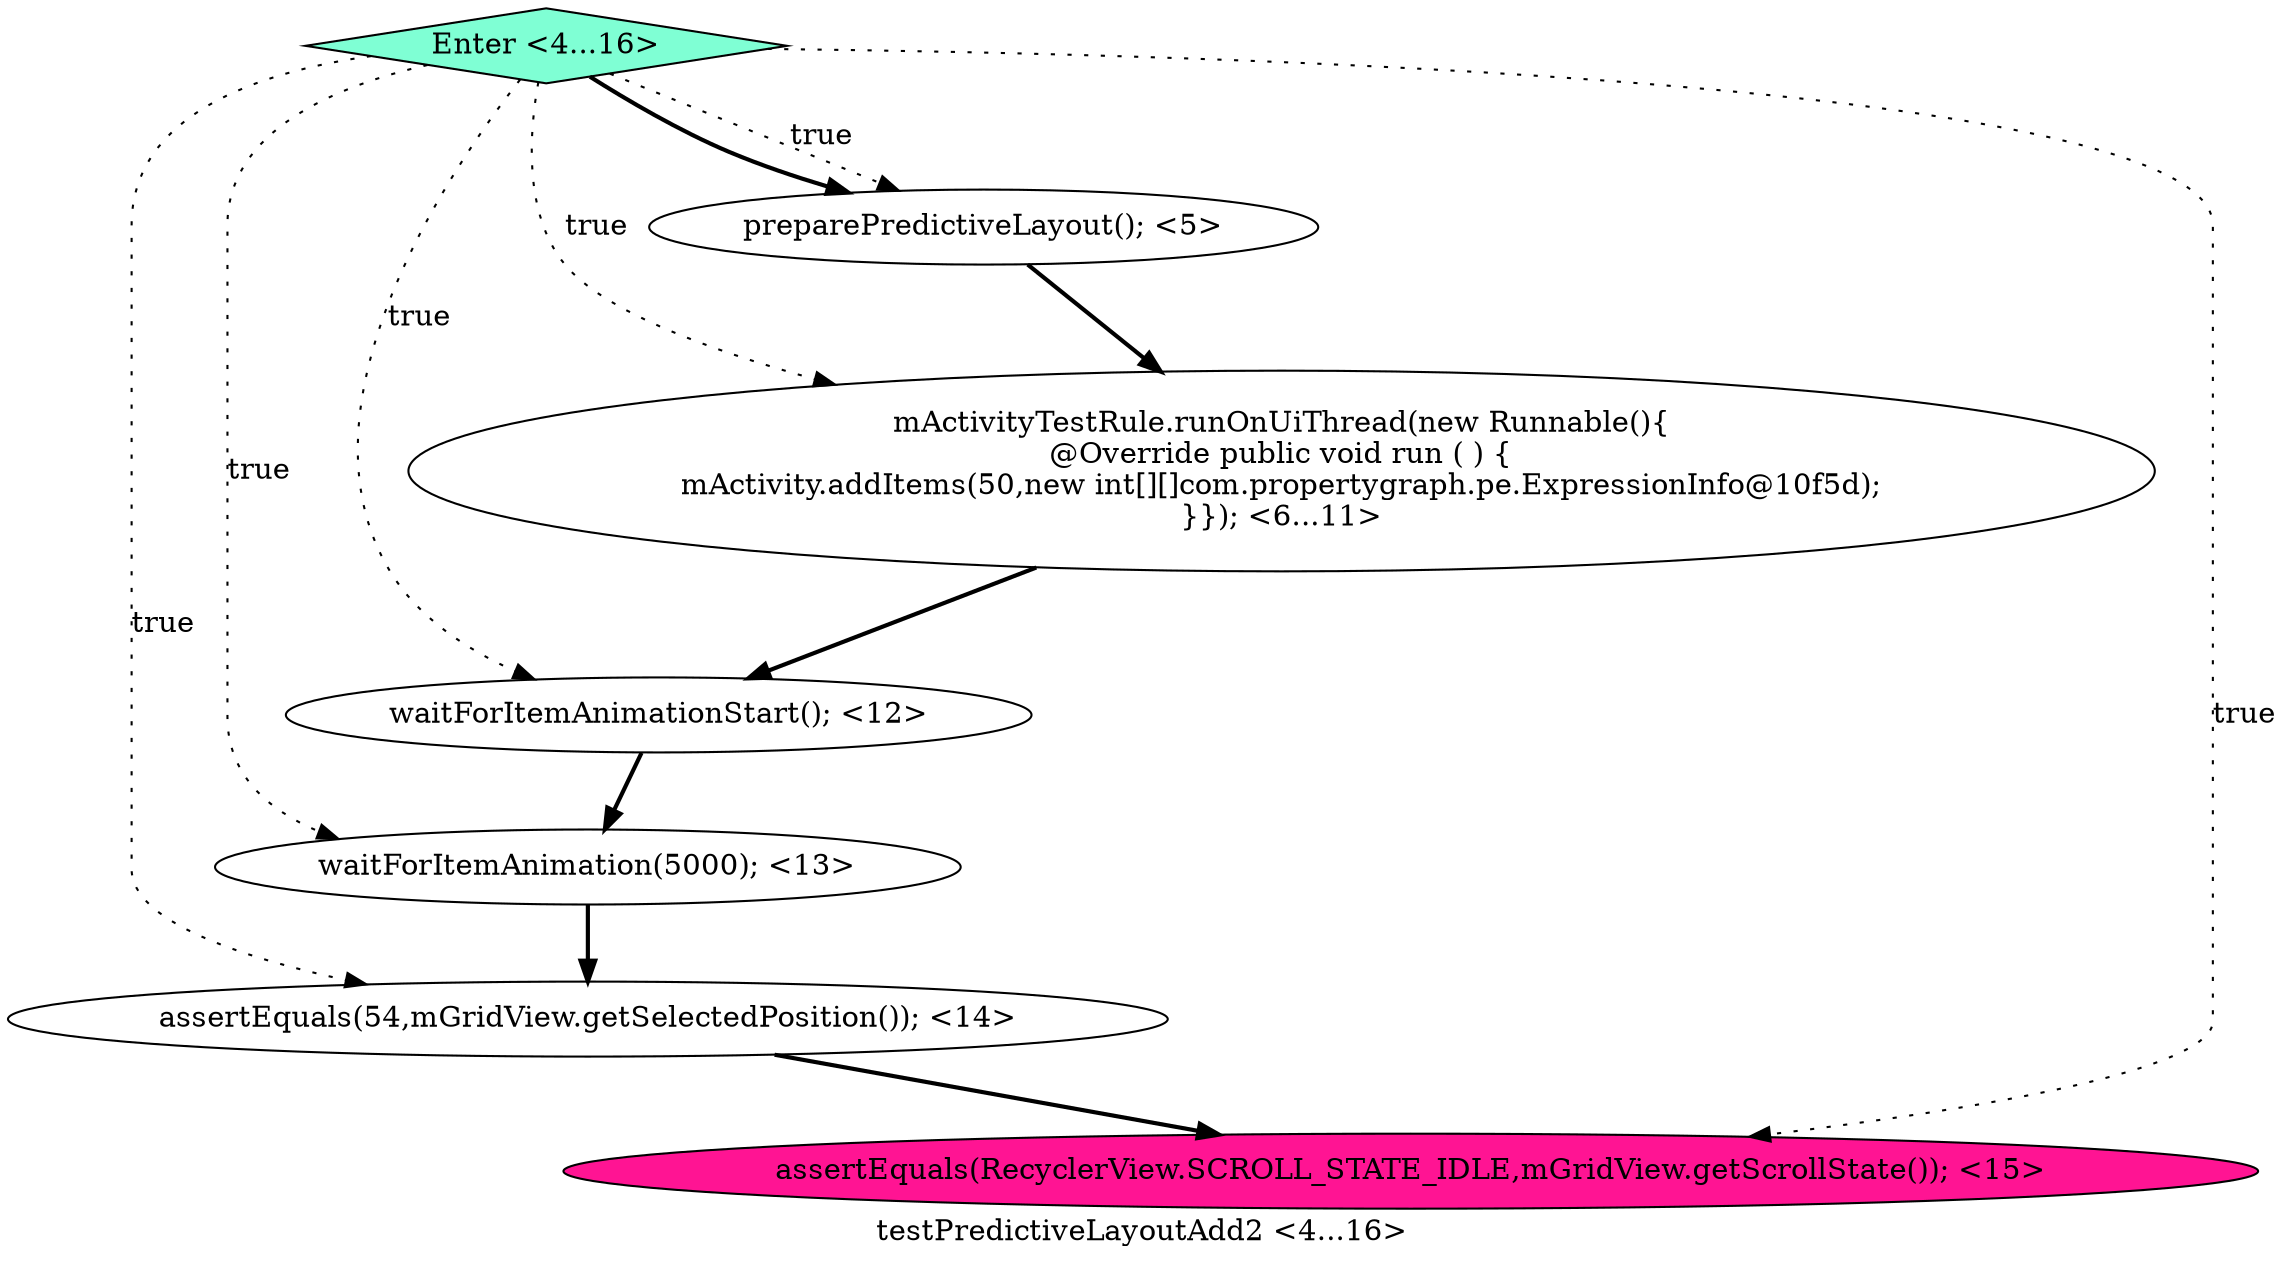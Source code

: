 digraph PDG {
label = "testPredictiveLayoutAdd2 <4...16>";
0.1 [style = filled, label = "mActivityTestRule.runOnUiThread(new Runnable(){
@Override public void run ( ) {
mActivity.addItems(50,new int[][]com.propertygraph.pe.ExpressionInfo@10f5d);
}}); <6...11>", fillcolor = white, shape = ellipse];
0.3 [style = filled, label = "waitForItemAnimation(5000); <13>", fillcolor = white, shape = ellipse];
0.6 [style = filled, label = "Enter <4...16>", fillcolor = aquamarine, shape = diamond];
0.0 [style = filled, label = "preparePredictiveLayout(); <5>", fillcolor = white, shape = ellipse];
0.2 [style = filled, label = "waitForItemAnimationStart(); <12>", fillcolor = white, shape = ellipse];
0.4 [style = filled, label = "assertEquals(54,mGridView.getSelectedPosition()); <14>", fillcolor = white, shape = ellipse];
0.5 [style = filled, label = "assertEquals(RecyclerView.SCROLL_STATE_IDLE,mGridView.getScrollState()); <15>", fillcolor = deeppink, shape = ellipse];
0.0 -> 0.1 [style = bold, label=""];
0.1 -> 0.2 [style = bold, label=""];
0.2 -> 0.3 [style = bold, label=""];
0.3 -> 0.4 [style = bold, label=""];
0.4 -> 0.5 [style = bold, label=""];
0.6 -> 0.0 [style = dotted, label="true"];
0.6 -> 0.0 [style = bold, label=""];
0.6 -> 0.1 [style = dotted, label="true"];
0.6 -> 0.2 [style = dotted, label="true"];
0.6 -> 0.3 [style = dotted, label="true"];
0.6 -> 0.4 [style = dotted, label="true"];
0.6 -> 0.5 [style = dotted, label="true"];
}
